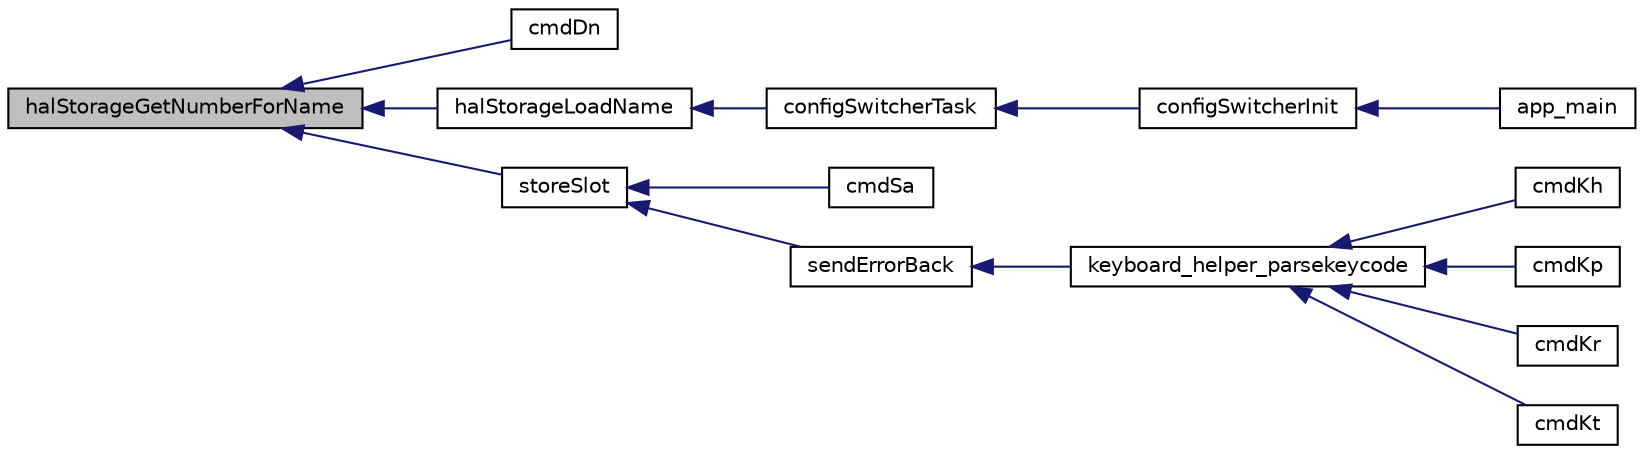 digraph "halStorageGetNumberForName"
{
  edge [fontname="Helvetica",fontsize="10",labelfontname="Helvetica",labelfontsize="10"];
  node [fontname="Helvetica",fontsize="10",shape=record];
  rankdir="LR";
  Node159 [label="halStorageGetNumberForName",height=0.2,width=0.4,color="black", fillcolor="grey75", style="filled", fontcolor="black"];
  Node159 -> Node160 [dir="back",color="midnightblue",fontsize="10",style="solid",fontname="Helvetica"];
  Node160 [label="cmdDn",height=0.2,width=0.4,color="black", fillcolor="white", style="filled",URL="$task__commands_8c.html#ac030838bfc9da5b3dc3b3357b0606485"];
  Node159 -> Node161 [dir="back",color="midnightblue",fontsize="10",style="solid",fontname="Helvetica"];
  Node161 [label="halStorageLoadName",height=0.2,width=0.4,color="black", fillcolor="white", style="filled",URL="$hal__storage_8h.html#a57cdf5734cdbad3dbb5f18f71dd27501",tooltip="Load a slot by a slot name. "];
  Node161 -> Node162 [dir="back",color="midnightblue",fontsize="10",style="solid",fontname="Helvetica"];
  Node162 [label="configSwitcherTask",height=0.2,width=0.4,color="black", fillcolor="white", style="filled",URL="$config__switcher_8c.html#af5af5079d1982d42e165039e6de7e40a",tooltip="TASK - Config switcher task, internal config reloading. "];
  Node162 -> Node163 [dir="back",color="midnightblue",fontsize="10",style="solid",fontname="Helvetica"];
  Node163 [label="configSwitcherInit",height=0.2,width=0.4,color="black", fillcolor="white", style="filled",URL="$config__switcher_8h.html#aafed047c8d04b814a85239e031cbad7b",tooltip="Initializing the config switching functionality. "];
  Node163 -> Node164 [dir="back",color="midnightblue",fontsize="10",style="solid",fontname="Helvetica"];
  Node164 [label="app_main",height=0.2,width=0.4,color="black", fillcolor="white", style="filled",URL="$flipmouse__fabi__esp32__kbdmouse__main_8c.html#abce06be17fc37d675118a678a8100a36",tooltip="Main task, created by esp-idf. "];
  Node159 -> Node165 [dir="back",color="midnightblue",fontsize="10",style="solid",fontname="Helvetica"];
  Node165 [label="storeSlot",height=0.2,width=0.4,color="black", fillcolor="white", style="filled",URL="$task__commands_8c.html#a78b669ea961463eb05d2016e0b41ff86",tooltip="Save current config to flash. "];
  Node165 -> Node166 [dir="back",color="midnightblue",fontsize="10",style="solid",fontname="Helvetica"];
  Node166 [label="cmdSa",height=0.2,width=0.4,color="black", fillcolor="white", style="filled",URL="$task__commands_8c.html#ab06b29638d917a9356bda072e158449e"];
  Node165 -> Node167 [dir="back",color="midnightblue",fontsize="10",style="solid",fontname="Helvetica"];
  Node167 [label="sendErrorBack",height=0.2,width=0.4,color="black", fillcolor="white", style="filled",URL="$task__commands_8c.html#acea81ba8a182ae78feb2db6418fc1806"];
  Node167 -> Node168 [dir="back",color="midnightblue",fontsize="10",style="solid",fontname="Helvetica"];
  Node168 [label="keyboard_helper_parsekeycode",height=0.2,width=0.4,color="black", fillcolor="white", style="filled",URL="$task__commands_8c.html#a48f6d7719b9f1d99a9ead7c2aa623e22"];
  Node168 -> Node169 [dir="back",color="midnightblue",fontsize="10",style="solid",fontname="Helvetica"];
  Node169 [label="cmdKh",height=0.2,width=0.4,color="black", fillcolor="white", style="filled",URL="$task__commands_8c.html#aec535c106610969fcf7b9589f08c4d6e"];
  Node168 -> Node170 [dir="back",color="midnightblue",fontsize="10",style="solid",fontname="Helvetica"];
  Node170 [label="cmdKp",height=0.2,width=0.4,color="black", fillcolor="white", style="filled",URL="$task__commands_8c.html#a43e8a43643ac7048c95d0c6922dcdcd9"];
  Node168 -> Node171 [dir="back",color="midnightblue",fontsize="10",style="solid",fontname="Helvetica"];
  Node171 [label="cmdKr",height=0.2,width=0.4,color="black", fillcolor="white", style="filled",URL="$task__commands_8c.html#a8762283490f363d0f98506fa908a228c"];
  Node168 -> Node172 [dir="back",color="midnightblue",fontsize="10",style="solid",fontname="Helvetica"];
  Node172 [label="cmdKt",height=0.2,width=0.4,color="black", fillcolor="white", style="filled",URL="$task__commands_8c.html#ab90e3fb0ef55d084b15aae27f76ab0d9"];
}
